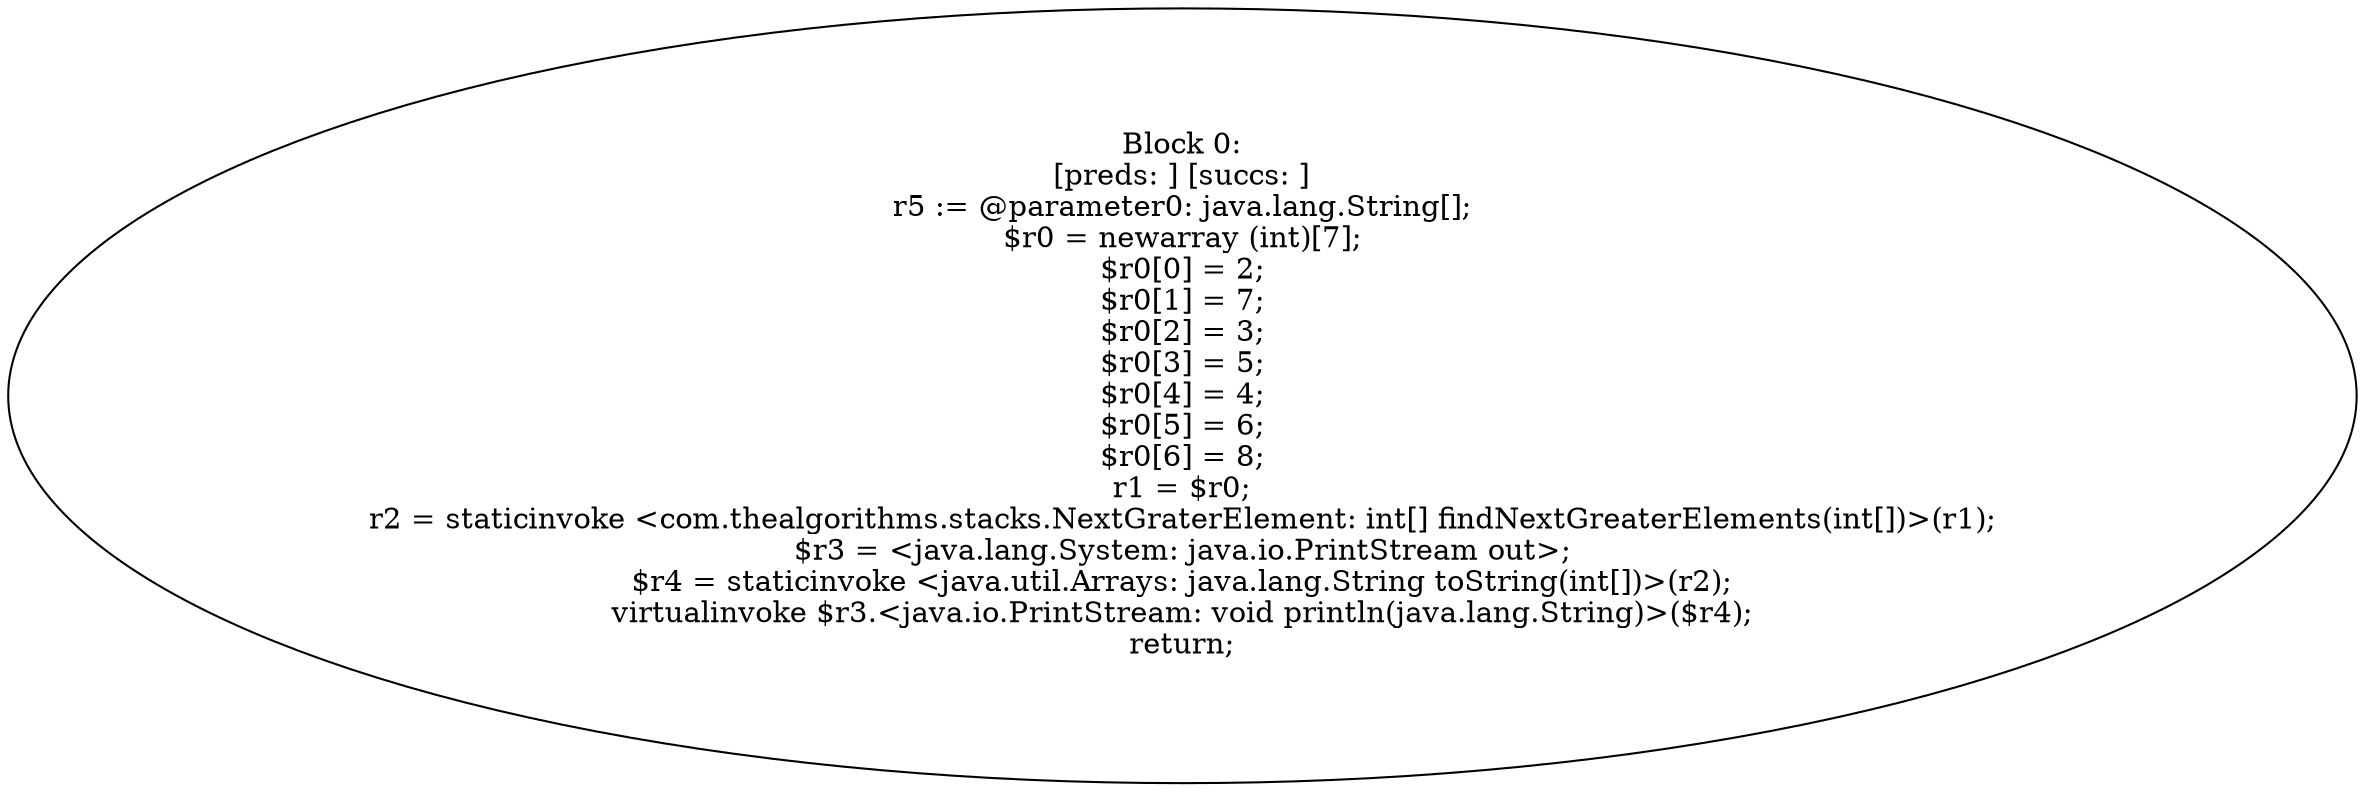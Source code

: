 digraph "unitGraph" {
    "Block 0:
[preds: ] [succs: ]
r5 := @parameter0: java.lang.String[];
$r0 = newarray (int)[7];
$r0[0] = 2;
$r0[1] = 7;
$r0[2] = 3;
$r0[3] = 5;
$r0[4] = 4;
$r0[5] = 6;
$r0[6] = 8;
r1 = $r0;
r2 = staticinvoke <com.thealgorithms.stacks.NextGraterElement: int[] findNextGreaterElements(int[])>(r1);
$r3 = <java.lang.System: java.io.PrintStream out>;
$r4 = staticinvoke <java.util.Arrays: java.lang.String toString(int[])>(r2);
virtualinvoke $r3.<java.io.PrintStream: void println(java.lang.String)>($r4);
return;
"
}
